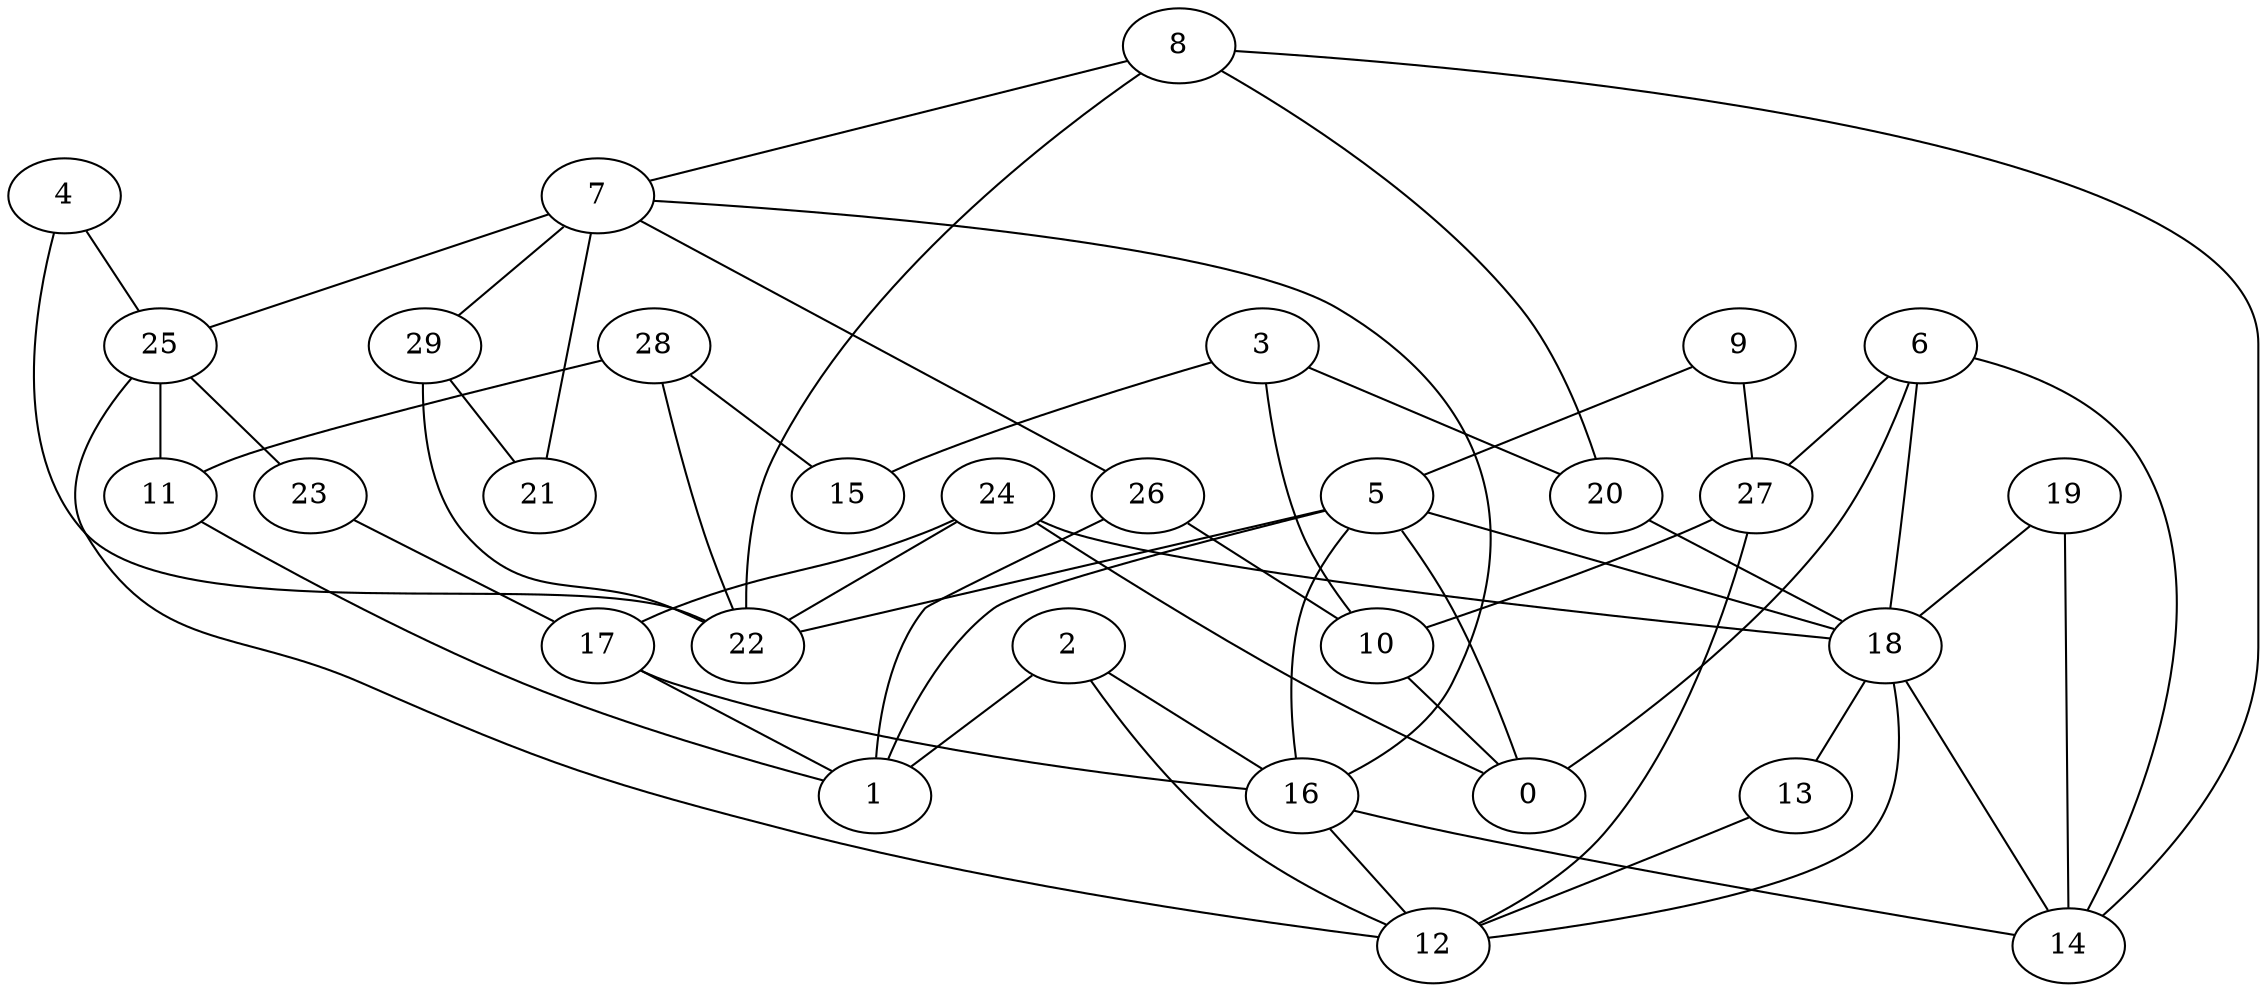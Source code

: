 digraph GG_graph {

subgraph G_graph {
edge [color = black]
"13" -> "12" [dir = none]
"29" -> "22" [dir = none]
"29" -> "21" [dir = none]
"16" -> "14" [dir = none]
"16" -> "12" [dir = none]
"26" -> "10" [dir = none]
"26" -> "1" [dir = none]
"5" -> "22" [dir = none]
"5" -> "18" [dir = none]
"5" -> "1" [dir = none]
"5" -> "0" [dir = none]
"5" -> "16" [dir = none]
"9" -> "27" [dir = none]
"9" -> "5" [dir = none]
"24" -> "17" [dir = none]
"24" -> "18" [dir = none]
"24" -> "22" [dir = none]
"24" -> "0" [dir = none]
"4" -> "25" [dir = none]
"4" -> "22" [dir = none]
"28" -> "11" [dir = none]
"28" -> "22" [dir = none]
"28" -> "15" [dir = none]
"17" -> "1" [dir = none]
"17" -> "16" [dir = none]
"18" -> "12" [dir = none]
"18" -> "13" [dir = none]
"18" -> "14" [dir = none]
"11" -> "1" [dir = none]
"23" -> "17" [dir = none]
"20" -> "18" [dir = none]
"19" -> "18" [dir = none]
"19" -> "14" [dir = none]
"3" -> "15" [dir = none]
"3" -> "10" [dir = none]
"3" -> "20" [dir = none]
"6" -> "0" [dir = none]
"6" -> "14" [dir = none]
"6" -> "27" [dir = none]
"6" -> "18" [dir = none]
"8" -> "7" [dir = none]
"8" -> "22" [dir = none]
"8" -> "20" [dir = none]
"8" -> "14" [dir = none]
"27" -> "12" [dir = none]
"27" -> "10" [dir = none]
"7" -> "21" [dir = none]
"7" -> "16" [dir = none]
"7" -> "26" [dir = none]
"7" -> "29" [dir = none]
"7" -> "25" [dir = none]
"10" -> "0" [dir = none]
"2" -> "16" [dir = none]
"2" -> "1" [dir = none]
"2" -> "12" [dir = none]
"25" -> "12" [dir = none]
"25" -> "23" [dir = none]
"25" -> "11" [dir = none]
}

}
